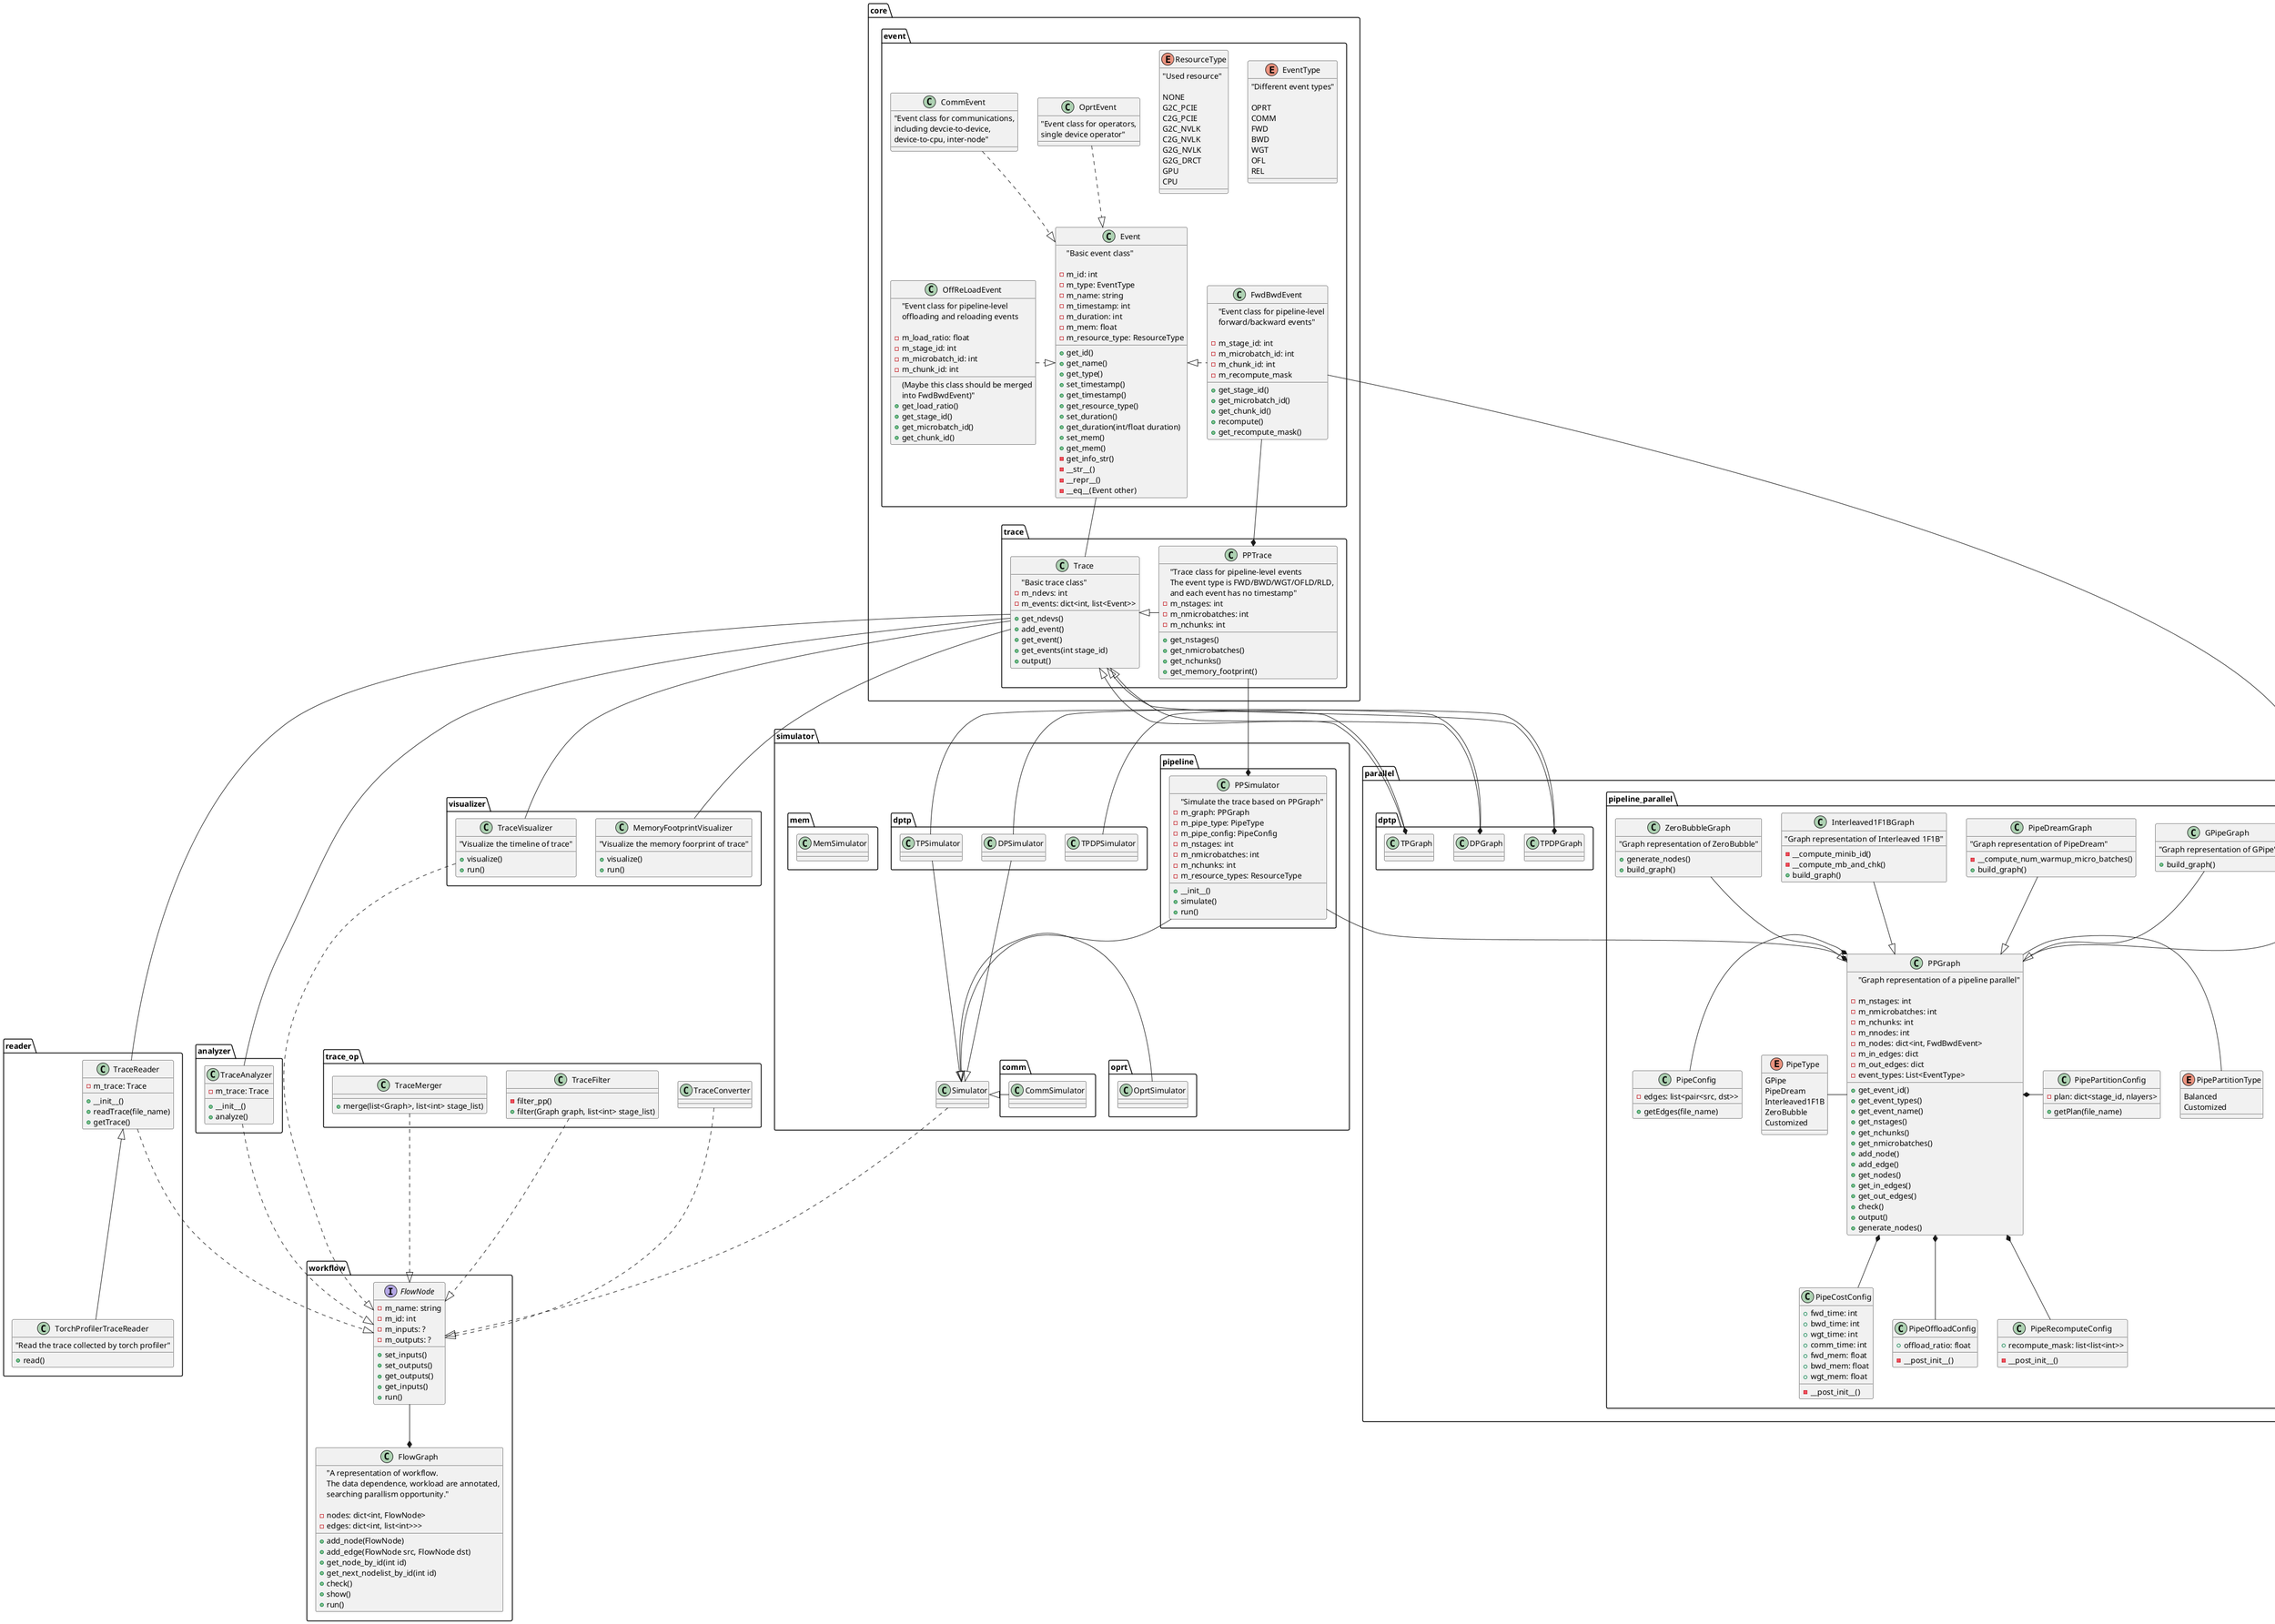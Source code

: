 @startuml

' The core of PerFlow-AI is the trace, 
' which flows through the workflow diagram
namespace core{

    namespace event{
        ' Different event types
        enum EventType{
            "Different event types"

            OPRT 
            COMM
            FWD
            BWD
            WGT
            OFL
            REL
        }

        enum ResourceType{
            "Used resource"

            NONE
            G2C_PCIE
            C2G_PCIE
            G2C_NVLK
            C2G_NVLK
            G2G_NVLK
            G2G_DRCT
            GPU
            CPU
        }

        ' Basic event class
        class Event{
            "Basic event class"

            - m_id: int
            - m_type: EventType
            - m_name: string
            - m_timestamp: int
            - m_duration: int
            - m_mem: float
            - m_resource_type: ResourceType

            + get_id()
            + get_name()
            + get_type()
            + set_timestamp()
            + get_timestamp()
            + get_resource_type()
            + set_duration()
            + get_duration(int/float duration)
            + set_mem()
            + get_mem()
            - get_info_str()
            - __str__()
            - __repr__()
            - __eq__(Event other)
        }

        ' Event class for operators (single device operator)
        class OprtEvent{
            "Event class for operators,
            single device operator"
        }

        ' Event class for communications, 
        ' including devcie-to-device, device-to-cpu, inter-node 
        class CommEvent{
            "Event class for communications, 
            including devcie-to-device, 
            device-to-cpu, inter-node"
        }

        ' Event class for pipeline-level forward/backward events
        class FwdBwdEvent{
            "Event class for pipeline-level 
            forward/backward events"

            - m_stage_id: int 
            - m_microbatch_id: int
            - m_chunk_id: int
            - m_recompute_mask

            + get_stage_id()
            + get_microbatch_id()
            + get_chunk_id()
            + recompute()
            + get_recompute_mask()
        }

        ' Event class for pipeline-level offloading and reloading events
        class OffReLoadEvent{
            "Event class for pipeline-level 
            offloading and reloading events
            (Maybe this class should be merged
            into FwdBwdEvent)"

            - m_load_ratio: float
            - m_stage_id: int 
            - m_microbatch_id: int
            - m_chunk_id: int

            + get_load_ratio()
            + get_stage_id()
            + get_microbatch_id()
            + get_chunk_id()
        }

        OprtEvent .down.|> Event
        CommEvent .down.|> Event
        FwdBwdEvent .left.|> Event
        OffReLoadEvent .right.|> Event
    }

    namespace trace {
        ' Basic trace class
        class Trace{
            "Basic trace class"
            - m_ndevs: int
            ' m_events is a Dict<int, list<Event>>, the key is the device id and value is a Event list
            - m_events: dict<int, list<Event>>

            + get_ndevs()
            + add_event()
            ' How to search a specific event?
            + get_event() 
            + get_events(int stage_id)
            + output()
        }

        Trace -up- Event

        ' Trace class for pipeline-level events
        ' The event type is FWD/BWD/WGT, and each event has no timestamp
        class PPTrace{
            "Trace class for pipeline-level events
            The event type is FWD/BWD/WGT/OFLD/RLD, 
            and each event has no timestamp"
            - m_nstages: int
            - m_nmicrobatches: int
            - m_nchunks: int

            + get_nstages()
            + get_nmicrobatches()
            + get_nchunks()
            ' Should this function be moved to a memory simulator?
            + get_memory_footprint()
        }
        FwdBwdEvent -up-* PPTrace
        PPTrace -right-|> Trace
    }
}


namespace workflow{
    interface FlowNode{
        -m_name: string
        -m_id: int
        ' The definition of input/output of FlowNode should be clear.
        -m_inputs: ?
        -m_outputs: ?

        +set_inputs()
        +set_outputs()
        +get_outputs()
        +get_inputs()
        ' Exact run the task of this FlowNode'
        +run()
    }
    class FlowGraph{
        "A representation of workflow. 
        The data dependence, workload are annotated,
        searching parallism opportunity."

        ' Dict<int, FlowNode> m_nodes
        ' The key is the node id, the value is the node.
        - nodes: dict<int, FlowNode> 
        ' The key is the source node id, 
        ' the value is a List of the destination node ids.
        - edges: dict<int, list<int>>>
        
        + add_node(FlowNode)
        + add_edge(FlowNode src, FlowNode dst)
        + get_node_by_id(int id)
        + get_next_nodelist_by_id(int id)
        + check()
        + show()
        + run()

    }
    FlowNode --* FlowGraph 
}

namespace trace_op {
    class TraceConverter{

    }

    class TraceMerger {
        + merge(list<Graph>, list<int> stage_list)
    }

    class TraceFilter{
        - filter_pp()
        + filter(Graph graph, list<int> stage_list)
    }
    TraceConverter .down.|> FlowNode
    TraceMerger .down.|> FlowNode
    TraceFilter .down.|> FlowNode
}

namespace reader {
    class TraceReader{
        - m_trace: Trace

        + __init__()
        + readTrace(file_name)
        + getTrace()
    }   

    class TorchProfilerTraceReader{
        "Read the trace collected by torch profiler"

        + read()
    }
    TraceReader .down.|> FlowNode
    Trace -down- TraceReader
    TorchProfilerTraceReader -up-|> TraceReader

}

namespace analyzer{
    class TraceAnalyzer{
        - m_trace: Trace

        + __init__()
        + analyze()
    }
    TraceAnalyzer .down.|> FlowNode
    Trace -down- TraceAnalyzer
}

namespace visualizer{
    class TraceVisualizer{
        "Visualize the timeline of trace"
        
        + visualize()
        + run()
    }
    class MemoryFootprintVisualizer{
        "Visualize the memory foorprint of trace"

        + visualize()
        +run()
    }
    TraceVisualizer .down.|> FlowNode
    Trace -down- TraceVisualizer
    Trace -down- MemoryFootprintVisualizer
}







namespace parallel {

    namespace pipeline_parallel {
          '/ PPGraph: FwdBwdEvent (w/o. timestamp) -> Node, pipeline streams -> Graph /'
        class PPGraph{
            "Graph representation of a pipeline parallel"

            - m_nstages: int
            - m_nmicrobatches: int
            - m_nchunks: int
            - m_nnodes: int
            - m_nodes: dict<int, FwdBwdEvent>
            - m_in_edges: dict
            - m_out_edges: dict
            - event_types: List<EventType>

            + get_event_id()
            + get_event_types()
            + get_event_name()
            + get_nstages()
            + get_nchunks()
            + get_nmicrobatches()
            + add_node()
            + add_edge()
            + get_nodes()
            + get_in_edges()
            + get_out_edges()
            + check()
            + output()
            + generate_nodes()
        }

        class GPipeGraph{
            "Graph representation of GPipe"

            + build_graph()
        }

        class PipeDreamGraph{
            "Graph representation of PipeDream"

            - __compute_num_warmup_micro_batches()
            + build_graph()
        }

        class Interleaved1F1BGraph{
            "Graph representation of Interleaved 1F1B"

            - __compute_minib_id()
            - __compute_mb_and_chk()
            + build_graph()
        }

        class ZeroBubbleGraph{
            "Graph representation of ZeroBubble"

            + generate_nodes()
            + build_graph()

        }
        
        GPipeGraph -down-|> PPGraph
        PipeDreamGraph -down-|> PPGraph
        Interleaved1F1BGraph -down-|> PPGraph
        ZeroBubbleGraph -down-|> PPGraph


        ' PPGraph -down-|> Trace
        PPGraph -up- FwdBwdEvent : The FwdBwdEvent in PPGraph has no timestamp


        Enum PipeType{
            GPipe
            PipeDream
            Interleaved1F1B
            ZeroBubble
            Customized
        }

        PipeType -right- PPGraph


        class PipeConfig{
            - edges: list<pair<src, dst>>

            + getEdges(file_name)
        }

        PipeConfig -right-* PPGraph

        Enum PipePartitionType{
            Balanced
            Customized
        }

        PipePartitionType -left- PPGraph

        class PipePartitionConfig{
            - plan: dict<stage_id, nlayers>

            + getPlan(file_name)
        }

        PipePartitionConfig -left-* PPGraph

        class PipeCostConfig{
            + fwd_time: int
            + bwd_time: int
            + wgt_time: int
            + comm_time: int
            + fwd_mem: float
            + bwd_mem: float
            + wgt_mem: float

            - __post_init__()
        }
        PipeCostConfig -up-* PPGraph

        class PipeOffloadConfig{
            + offload_ratio: float

            - __post_init__()
        }
        PipeOffloadConfig -up-* PPGraph

        class PipeRecomputeConfig{
            + recompute_mask: list<list<int>>

            - __post_init__()
        }
        PipeRecomputeConfig -up-* PPGraph
    }
    namespace dptp{   

        class DPGraph{}
        class TPGraph{}
        class TPDPGraph{}

        DPGraph -up-|> Trace
        TPGraph -up-|> Trace
        TPDPGraph -up-|> Trace

    }

}

namespace simulator {

    class Simulator{}

    Simulator .down.|> FlowNode

    namespace oprt {
        class OprtSimulator{}
        OprtSimulator -left-|> Simulator
    }

    namespace comm {
        class CommSimulator{}
        CommSimulator -right-|> Simulator
    }

    namespace pipeline{

        class PPSimulator{
            "Simulate the trace based on PPGraph"
            - m_graph: PPGraph
            - m_pipe_type: PipeType
            - m_pipe_config: PipeConfig
            - m_nstages: int
            - m_nmicrobatches: int
            - m_nchunks: int 
            - m_resource_types: ResourceType


            + __init__()
            + simulate()
            + run()
        }
        PPSimulator -down-|> Simulator
        PPSimulator -left-* PPGraph
        PPSimulator *-left- PPTrace
    }

    namespace dptp{    
        
        class DPSimulator{}
        class TPSimulator{}

        TPSimulator -right-* TPGraph
        DPSimulator -right-* DPGraph
        TPDPSimulator -left-* TPDPGraph

        DPSimulator -down-|> Simulator
        TPSimulator -down-|> Simulator
        
    }

    namespace mem{
        class MemSimulator{}
    }
}







@enduml